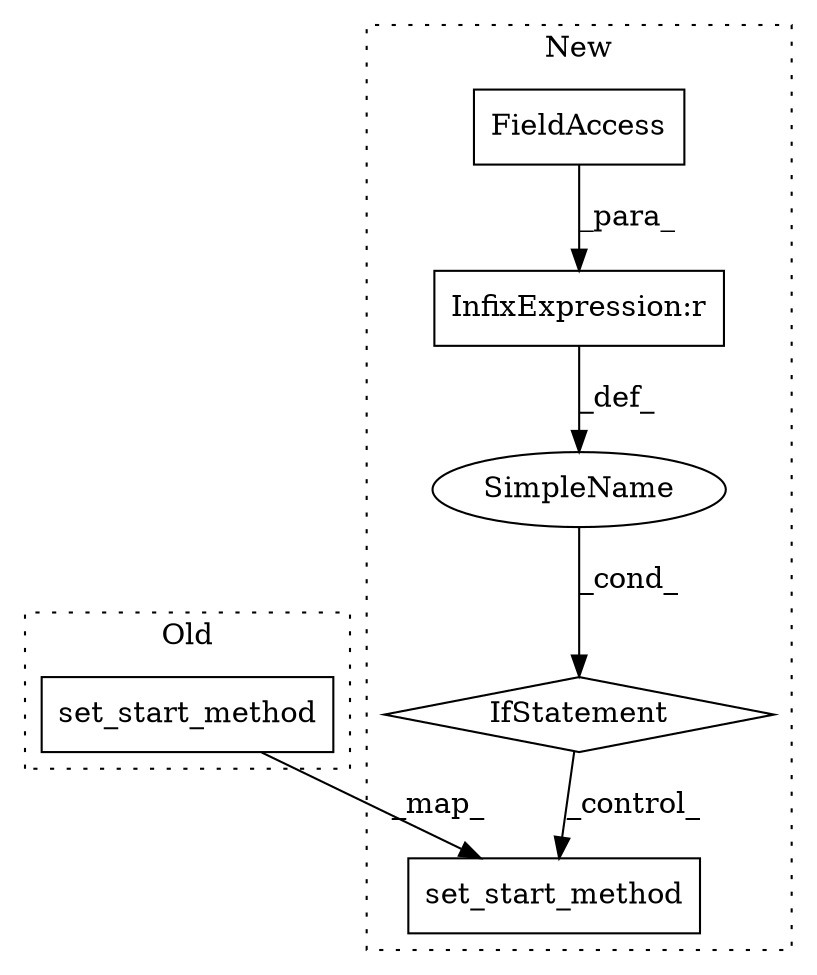 digraph G {
subgraph cluster0 {
1 [label="set_start_method" a="32" s="1891,1915" l="17,1" shape="box"];
label = "Old";
style="dotted";
}
subgraph cluster1 {
2 [label="set_start_method" a="32" s="1934,1958" l="17,1" shape="box"];
3 [label="SimpleName" a="42" s="" l="" shape="ellipse"];
4 [label="IfStatement" a="25" s="1869,1900" l="4,2" shape="diamond"];
5 [label="InfixExpression:r" a="27" s="1895" l="4" shape="box"];
6 [label="FieldAccess" a="22" s="1873" l="3" shape="box"];
label = "New";
style="dotted";
}
1 -> 2 [label="_map_"];
3 -> 4 [label="_cond_"];
4 -> 2 [label="_control_"];
5 -> 3 [label="_def_"];
6 -> 5 [label="_para_"];
}